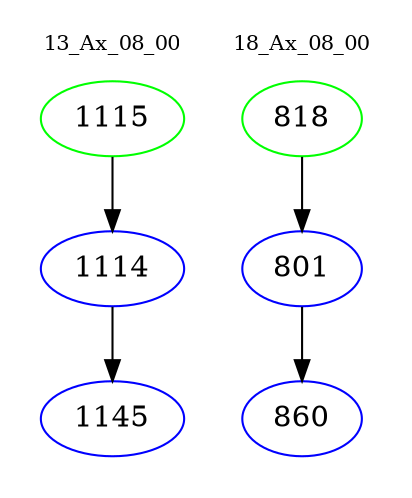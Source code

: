 digraph{
subgraph cluster_0 {
color = white
label = "13_Ax_08_00";
fontsize=10;
T0_1115 [label="1115", color="green"]
T0_1115 -> T0_1114 [color="black"]
T0_1114 [label="1114", color="blue"]
T0_1114 -> T0_1145 [color="black"]
T0_1145 [label="1145", color="blue"]
}
subgraph cluster_1 {
color = white
label = "18_Ax_08_00";
fontsize=10;
T1_818 [label="818", color="green"]
T1_818 -> T1_801 [color="black"]
T1_801 [label="801", color="blue"]
T1_801 -> T1_860 [color="black"]
T1_860 [label="860", color="blue"]
}
}
